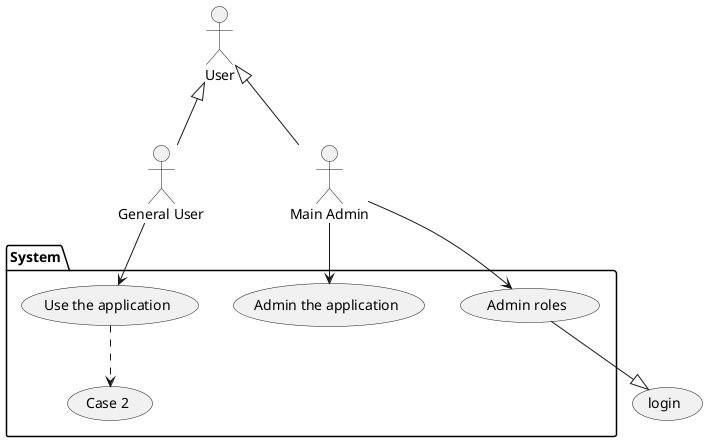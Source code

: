 @@startuml
"Main Admin" as Admin

package System {
    usecase "Admin the application"
    usecase "Admin roles"
    usecase "Use the application"
    usecase "Case 2"
}

usecase "login"
User <|-- Admin
User <|-- "General User"
"General User" --> "Use the application"
Admin --> "Admin the application"
Admin --> "Admin roles"
"Admin roles" --|> "login"
"Use the application" ..> "Case 2"
@@enduml


